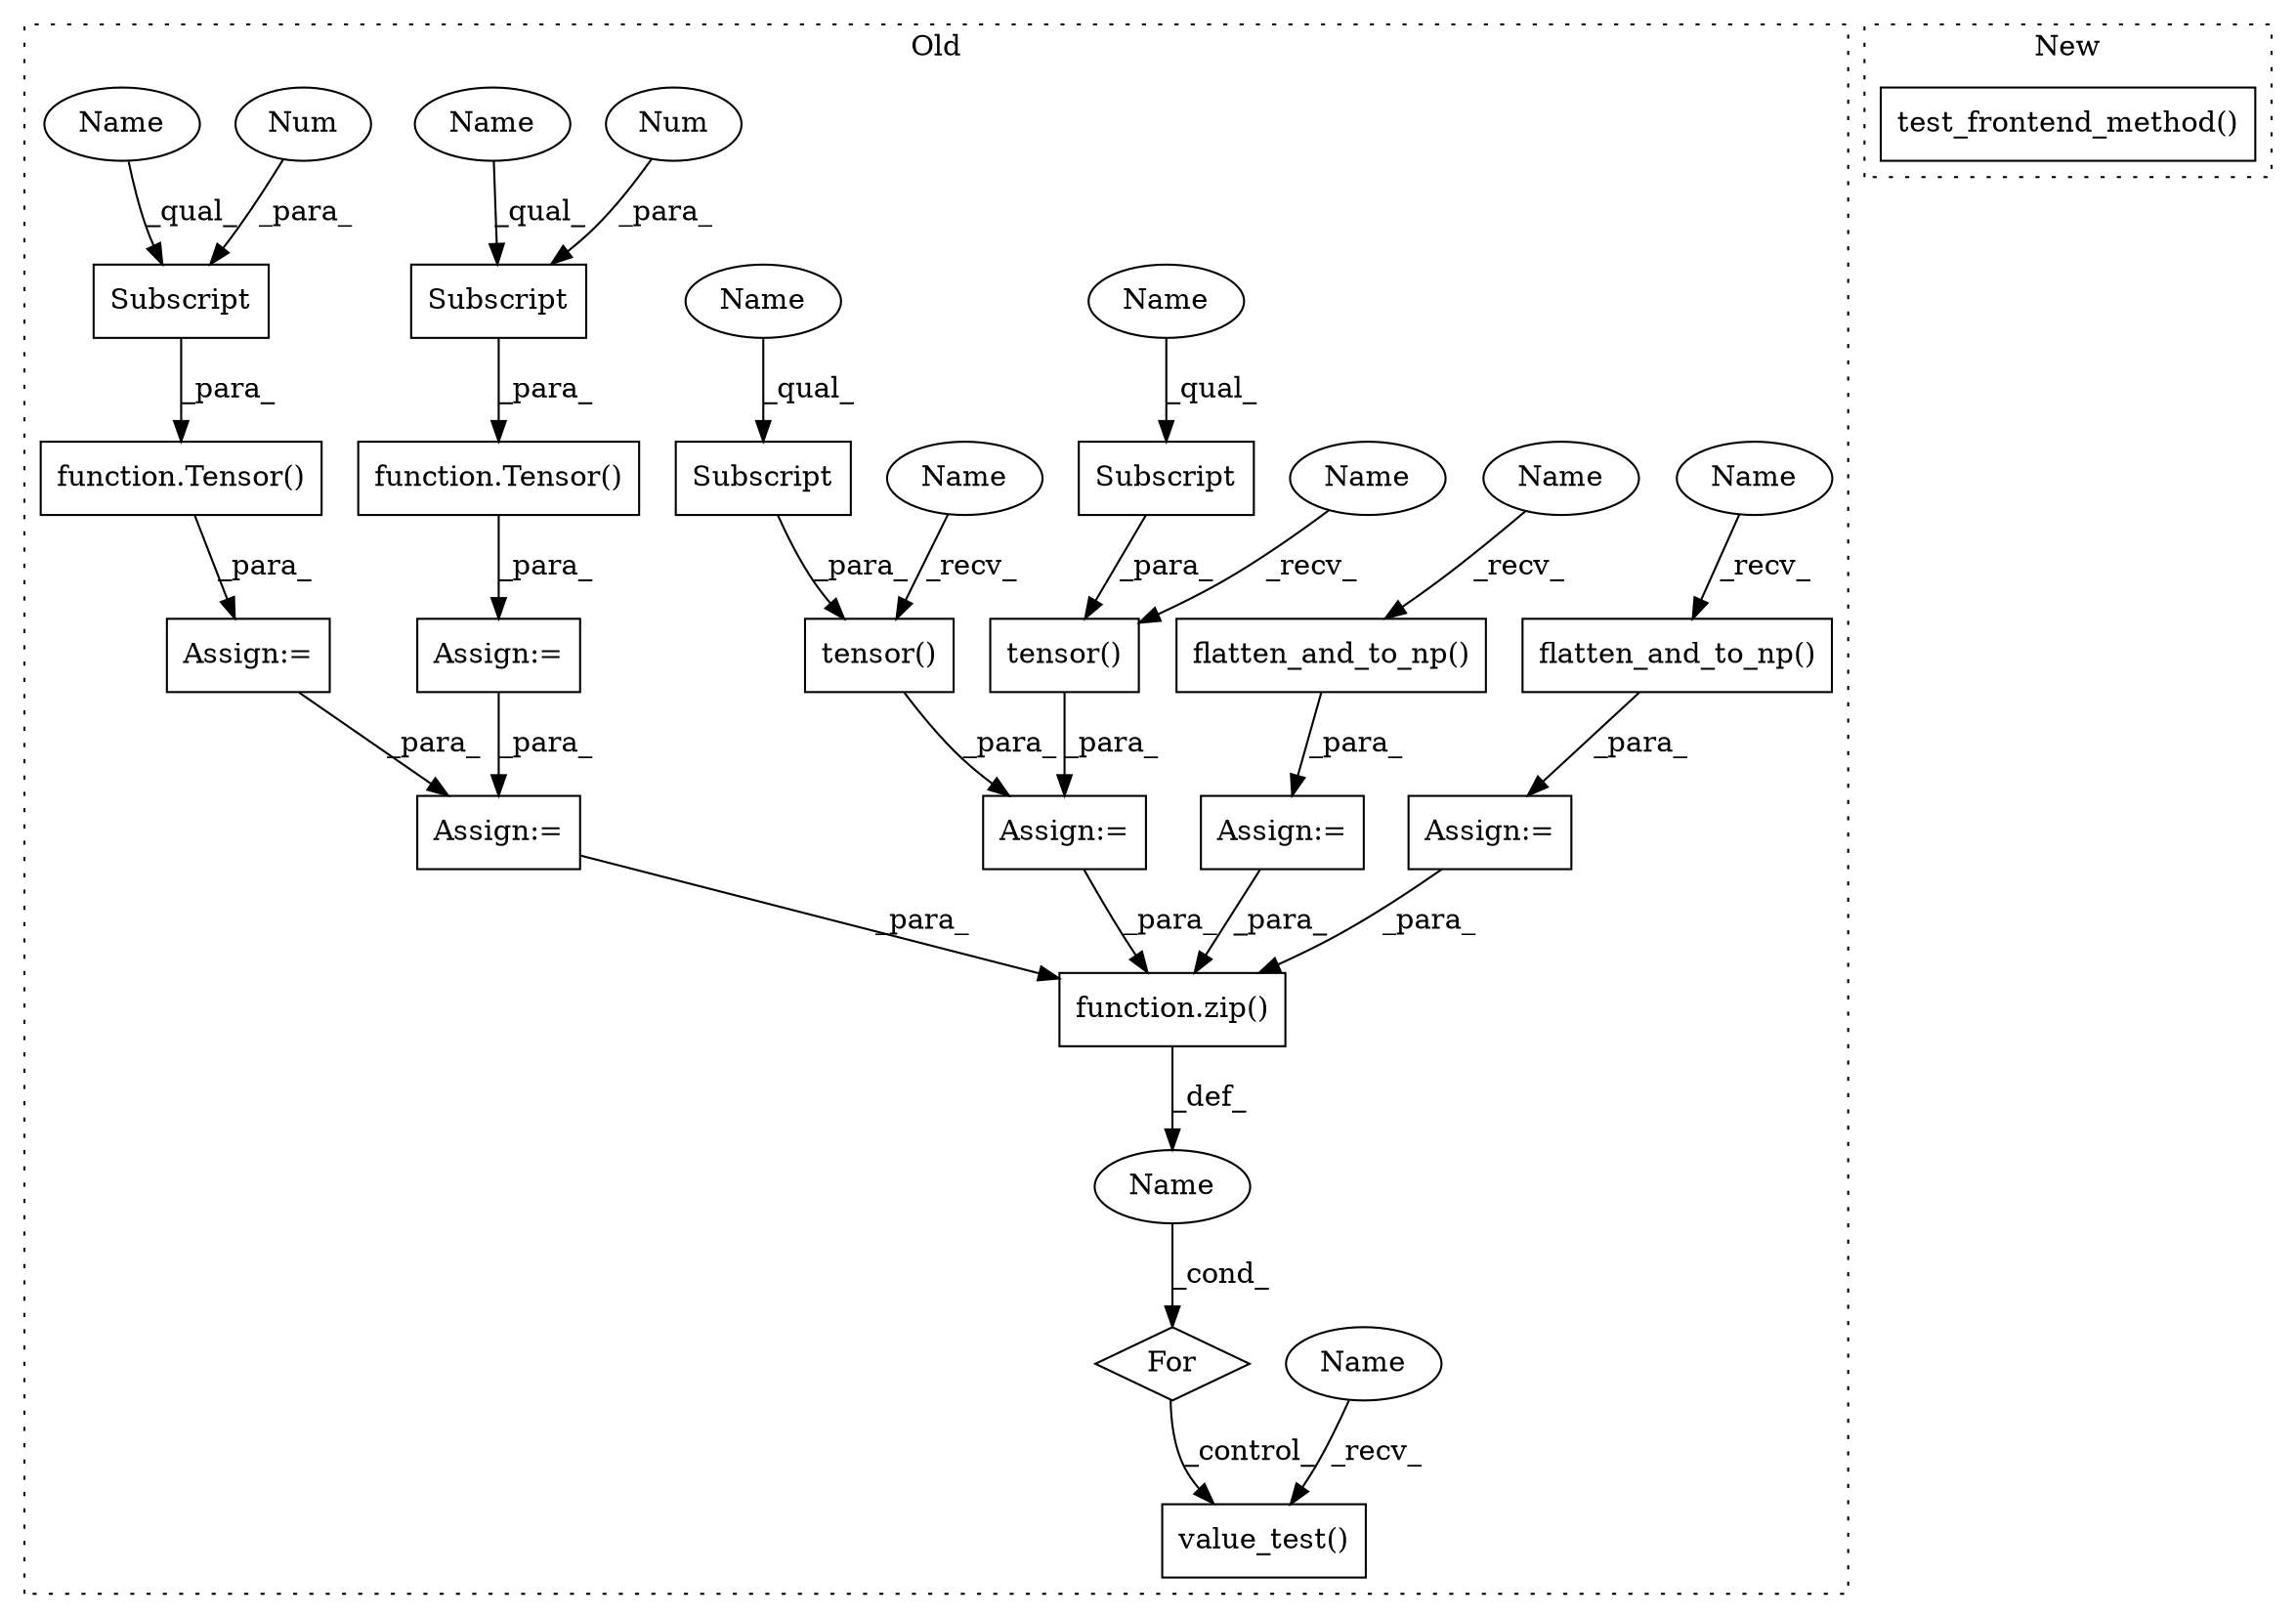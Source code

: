 digraph G {
subgraph cluster0 {
1 [label="tensor()" a="75" s="22044,22061" l="13,23" shape="box"];
3 [label="Subscript" a="63" s="22057,0" l="4,0" shape="box"];
4 [label="Subscript" a="63" s="22116,0" l="4,0" shape="box"];
5 [label="tensor()" a="75" s="22103,22120" l="13,23" shape="box"];
6 [label="Subscript" a="63" s="21969,0" l="4,0" shape="box"];
7 [label="Subscript" a="63" s="21994,0" l="4,0" shape="box"];
8 [label="function.zip()" a="75" s="22264,22279" l="4,1" shape="box"];
9 [label="flatten_and_to_np()" a="75" s="22208" l="37" shape="box"];
10 [label="value_test()" a="75" s="22290" l="133" shape="box"];
11 [label="flatten_and_to_np()" a="75" s="22160" l="34" shape="box"];
12 [label="Name" a="87" s="22258" l="1" shape="ellipse"];
13 [label="For" a="107" s="22250,22280" l="4,10" shape="diamond"];
14 [label="function.Tensor()" a="75" s="21962,21973" l="7,1" shape="box"];
15 [label="Num" a="76" s="21971" l="1" shape="ellipse"];
16 [label="function.Tensor()" a="75" s="21987,21998" l="7,1" shape="box"];
17 [label="Num" a="76" s="21996" l="1" shape="ellipse"];
18 [label="Assign:=" a="68" s="22157" l="3" shape="box"];
19 [label="Assign:=" a="68" s="22205" l="3" shape="box"];
20 [label="Assign:=" a="68" s="22007" l="3" shape="box"];
21 [label="Assign:=" a="68" s="22041" l="3" shape="box"];
22 [label="Assign:=" a="68" s="21984" l="3" shape="box"];
23 [label="Assign:=" a="68" s="21959" l="3" shape="box"];
24 [label="Name" a="87" s="22044" l="5" shape="ellipse"];
25 [label="Name" a="87" s="22103" l="5" shape="ellipse"];
26 [label="Name" a="87" s="22160" l="7" shape="ellipse"];
27 [label="Name" a="87" s="22290" l="7" shape="ellipse"];
28 [label="Name" a="87" s="22208" l="7" shape="ellipse"];
29 [label="Name" a="87" s="22057" l="1" shape="ellipse"];
30 [label="Name" a="87" s="21994" l="1" shape="ellipse"];
31 [label="Name" a="87" s="21969" l="1" shape="ellipse"];
32 [label="Name" a="87" s="22116" l="1" shape="ellipse"];
label = "Old";
style="dotted";
}
subgraph cluster1 {
2 [label="test_frontend_method()" a="75" s="22448" l="629" shape="box"];
label = "New";
style="dotted";
}
1 -> 21 [label="_para_"];
3 -> 1 [label="_para_"];
4 -> 5 [label="_para_"];
5 -> 21 [label="_para_"];
6 -> 14 [label="_para_"];
7 -> 16 [label="_para_"];
8 -> 12 [label="_def_"];
9 -> 19 [label="_para_"];
11 -> 18 [label="_para_"];
12 -> 13 [label="_cond_"];
13 -> 10 [label="_control_"];
14 -> 23 [label="_para_"];
15 -> 6 [label="_para_"];
16 -> 22 [label="_para_"];
17 -> 7 [label="_para_"];
18 -> 8 [label="_para_"];
19 -> 8 [label="_para_"];
20 -> 8 [label="_para_"];
21 -> 8 [label="_para_"];
22 -> 20 [label="_para_"];
23 -> 20 [label="_para_"];
24 -> 1 [label="_recv_"];
25 -> 5 [label="_recv_"];
26 -> 11 [label="_recv_"];
27 -> 10 [label="_recv_"];
28 -> 9 [label="_recv_"];
29 -> 3 [label="_qual_"];
30 -> 7 [label="_qual_"];
31 -> 6 [label="_qual_"];
32 -> 4 [label="_qual_"];
}